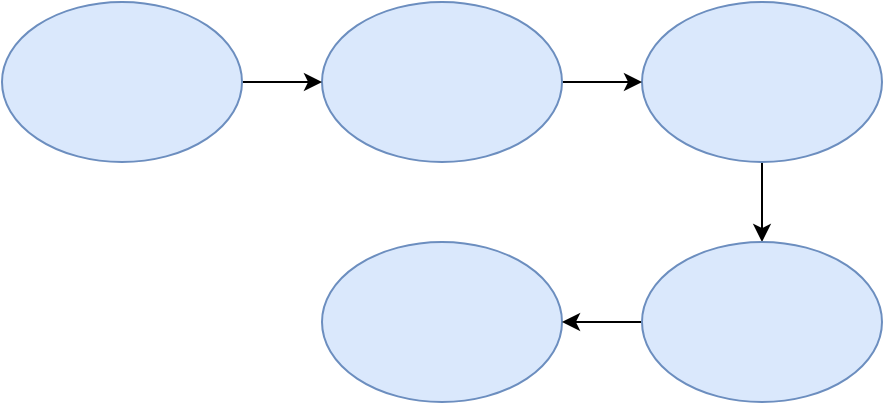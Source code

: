 <mxfile version="20.6.0" type="device"><diagram id="nQ_DpdMeDNmGINjW8tdj" name="Page-1"><mxGraphModel dx="980" dy="517" grid="1" gridSize="10" guides="1" tooltips="1" connect="1" arrows="1" fold="1" page="1" pageScale="1" pageWidth="850" pageHeight="1100" math="0" shadow="0"><root><mxCell id="0"/><mxCell id="1" parent="0"/><mxCell id="rX52D_xOvvgrsSbo0VRF-11" style="edgeStyle=orthogonalEdgeStyle;rounded=0;orthogonalLoop=1;jettySize=auto;html=1;exitX=0.5;exitY=1;exitDx=0;exitDy=0;entryX=0.5;entryY=0;entryDx=0;entryDy=0;" edge="1" parent="1" source="rX52D_xOvvgrsSbo0VRF-1" target="rX52D_xOvvgrsSbo0VRF-5"><mxGeometry relative="1" as="geometry"/></mxCell><mxCell id="rX52D_xOvvgrsSbo0VRF-1" value="" style="ellipse;whiteSpace=wrap;html=1;fillColor=#dae8fc;strokeColor=#6c8ebf;" vertex="1" parent="1"><mxGeometry x="360" y="40" width="120" height="80" as="geometry"/></mxCell><mxCell id="rX52D_xOvvgrsSbo0VRF-7" style="edgeStyle=orthogonalEdgeStyle;rounded=0;orthogonalLoop=1;jettySize=auto;html=1;exitX=1;exitY=0.5;exitDx=0;exitDy=0;" edge="1" parent="1" source="rX52D_xOvvgrsSbo0VRF-2"><mxGeometry relative="1" as="geometry"><mxPoint x="360" y="80" as="targetPoint"/></mxGeometry></mxCell><mxCell id="rX52D_xOvvgrsSbo0VRF-2" value="" style="ellipse;whiteSpace=wrap;html=1;fillColor=#dae8fc;strokeColor=#6c8ebf;" vertex="1" parent="1"><mxGeometry x="200" y="40" width="120" height="80" as="geometry"/></mxCell><mxCell id="rX52D_xOvvgrsSbo0VRF-6" style="edgeStyle=orthogonalEdgeStyle;rounded=0;orthogonalLoop=1;jettySize=auto;html=1;exitX=1;exitY=0.5;exitDx=0;exitDy=0;entryX=0;entryY=0.5;entryDx=0;entryDy=0;" edge="1" parent="1" source="rX52D_xOvvgrsSbo0VRF-3" target="rX52D_xOvvgrsSbo0VRF-2"><mxGeometry relative="1" as="geometry"/></mxCell><mxCell id="rX52D_xOvvgrsSbo0VRF-3" value="" style="ellipse;whiteSpace=wrap;html=1;fillColor=#dae8fc;strokeColor=#6c8ebf;" vertex="1" parent="1"><mxGeometry x="40" y="40" width="120" height="80" as="geometry"/></mxCell><mxCell id="rX52D_xOvvgrsSbo0VRF-4" value="" style="ellipse;whiteSpace=wrap;html=1;fillColor=#dae8fc;strokeColor=#6c8ebf;" vertex="1" parent="1"><mxGeometry x="200" y="160" width="120" height="80" as="geometry"/></mxCell><mxCell id="rX52D_xOvvgrsSbo0VRF-9" style="edgeStyle=orthogonalEdgeStyle;rounded=0;orthogonalLoop=1;jettySize=auto;html=1;exitX=0;exitY=0.5;exitDx=0;exitDy=0;entryX=1;entryY=0.5;entryDx=0;entryDy=0;" edge="1" parent="1" source="rX52D_xOvvgrsSbo0VRF-5" target="rX52D_xOvvgrsSbo0VRF-4"><mxGeometry relative="1" as="geometry"/></mxCell><mxCell id="rX52D_xOvvgrsSbo0VRF-5" value="" style="ellipse;whiteSpace=wrap;html=1;fillColor=#dae8fc;strokeColor=#6c8ebf;" vertex="1" parent="1"><mxGeometry x="360" y="160" width="120" height="80" as="geometry"/></mxCell></root></mxGraphModel></diagram></mxfile>